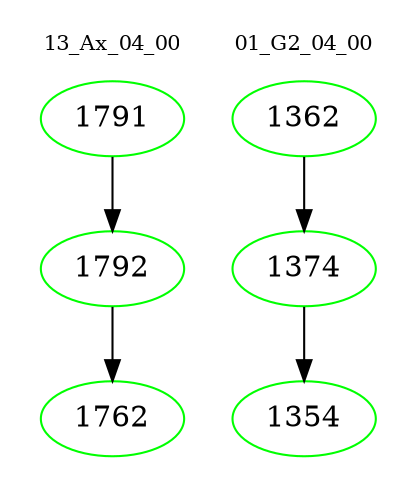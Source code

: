 digraph{
subgraph cluster_0 {
color = white
label = "13_Ax_04_00";
fontsize=10;
T0_1791 [label="1791", color="green"]
T0_1791 -> T0_1792 [color="black"]
T0_1792 [label="1792", color="green"]
T0_1792 -> T0_1762 [color="black"]
T0_1762 [label="1762", color="green"]
}
subgraph cluster_1 {
color = white
label = "01_G2_04_00";
fontsize=10;
T1_1362 [label="1362", color="green"]
T1_1362 -> T1_1374 [color="black"]
T1_1374 [label="1374", color="green"]
T1_1374 -> T1_1354 [color="black"]
T1_1354 [label="1354", color="green"]
}
}
